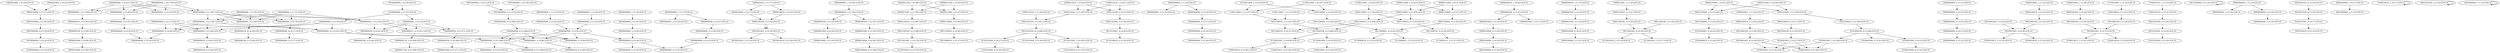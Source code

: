 digraph G {
    "0010000000_5-14:20-LEN:10" -> "0100000000_6-15:19-LEN:10";
    "0000000000_2-12:30-LEN:10" -> "0000000000_3-13:30-LEN:10";
    "0000000000_4-14:39-LEN:10" -> "0000000000_5-15:50-LEN:10";
    "0000000000_2-12:48-LEN:10" -> "0000000000_3-13:47-LEN:10";
    "0000000000_2-12:27-LEN:10" -> "0000000000_3-13:26-LEN:10";
    "0000100100_3-13:18-LEN:10" -> "0001001001_4-14:19-LEN:10";
    "0000000001_1-10:361-LEN:10" -> "0000000010_2-11:363-LEN:10";
    "0011001001_5-14:374-LEN:10" -> "0110010010_6-15:378-LEN:10";
    "0000000001_5-14:86-LEN:10" -> "0000000010_6-15:89-LEN:10";
    "0000000000_4-14:23-LEN:10" -> "0000000000_5-15:35-LEN:10";
    "0010000000_1-10:39-LEN:10" -> "0100000000_2-11:53-LEN:10";
    "0011010100_4-13:406-LEN:10" -> "0110101000_5-15:26-LEN:10";
    "0011010100_4-13:406-LEN:10" -> "0110101001_5-14:363-LEN:10";
    "0011010100_4-13:406-LEN:10" -> "0110101000_5-14:27-LEN:10";
    "0000000000_3-13:17-LEN:10" -> "0000000000_4-14:16-LEN:10";
    "0110011000_1-10:16-LEN:10" -> "1100110001_2-11:227-LEN:10";
    "0110011000_1-10:16-LEN:10" -> "1100110000_2-12:19-LEN:10";
    "1000110101_2-11:397-LEN:10" -> "0001101010_3-12:421-LEN:10";
    "0000010000_4-13:29-LEN:10" -> "0000100000_5-14:29-LEN:10";
    "0000000100_2-12:19-LEN:10" -> "0000001000_3-13:18-LEN:10";
    "1000011000_1-10:410-LEN:10" -> "0000110000_2-12:27-LEN:10";
    "1000011000_1-10:410-LEN:10" -> "0000110001_2-11:424-LEN:10";
    "0000011000_1-10:31-LEN:10" -> "0000110000_2-12:27-LEN:10";
    "0000011000_1-10:31-LEN:10" -> "0000110001_2-11:424-LEN:10";
    "1000011001_1-11:20-LEN:10" -> "0000110010_2-12:21-LEN:10";
    "0000110010_3-12:387-LEN:10" -> "0001100100_4-13:388-LEN:10";
    "0000000100_4-13:96-LEN:10" -> "0000001000_5-14:84-LEN:10";
    "0000110000_3-13:40-LEN:10" -> "0001100001_4-14:36-LEN:10";
    "0010001001_5-14:27-LEN:10" -> "0100010010_6-15:345-LEN:10";
    "0010001001_5-14:27-LEN:10" -> "0100010011_6-15:16-LEN:10";
    "0001101010_3-12:421-LEN:10" -> "0011010100_4-13:406-LEN:10";
    "0000100010_2-12:30-LEN:10" -> "0001000100_3-13:29-LEN:10";
    "0000000000_3-13:78-LEN:10" -> "0000000000_4-14:71-LEN:10";
    "0000000000_3-13:25-LEN:10" -> "0000000000_4-14:27-LEN:10";
    "0001010000_2-12:25-LEN:10" -> "0010100000_3-13:26-LEN:10";
    "0001000100_4-13:29-LEN:10" -> "0010001001_5-14:27-LEN:10";
    "0000010010_2-12:17-LEN:10" -> "0000100100_3-13:18-LEN:10";
    "1000000001_3-12:18-LEN:10" -> "0000000010_4-13:271-LEN:10";
    "1000000001_3-12:18-LEN:10" -> "0000000010_4-14:41-LEN:10";
    "1000000001_3-12:18-LEN:10" -> "0000000011_4-13:411-LEN:10";
    "0000100010_2-12:23-LEN:10" -> "0001000100_3-13:23-LEN:10";
    "0000000000_2-12:32-LEN:10" -> "0000000000_3-13:28-LEN:10";
    "1000010001_1-11:40-LEN:10" -> "0000100010_2-12:44-LEN:10";
    "0000000000_1-11:33-LEN:10" -> "0000000000_2-12:30-LEN:10";
    "0000001000_5-14:84-LEN:10" -> "0000010000_6-15:89-LEN:10";
    "0000000010_3-12:103-LEN:10" -> "0000000100_4-13:96-LEN:10";
    "0000000100_3-13:16-LEN:10" -> "0000001000_4-14:18-LEN:10";
    "0000000000_3-13:47-LEN:10" -> "0000000000_4-14:39-LEN:10";
    "1001100000_3-13:20-LEN:10" -> "0011000001_4-14:45-LEN:10";
    "0000000010_4-13:271-LEN:10" -> "0000000100_5-14:268-LEN:10";
    "0100011010_1-10:30-LEN:10" -> "1000110101_2-11:397-LEN:10";
    "0100011010_1-10:30-LEN:10" -> "1000110100_2-12:52-LEN:10";
    "0000000100_2-11:47-LEN:10" -> "0000001000_3-12:30-LEN:10";
    "0000000100_2-11:47-LEN:10" -> "0000001001_3-12:17-LEN:10";
    "1100110001_1-11:23-LEN:10" -> "1001100010_3-12:241-LEN:10";
    "0000000000_4-14:44-LEN:10" -> "0000000000_5-15:50-LEN:10";
    "0010101001_4-14:20-LEN:10" -> "0101010010_5-15:18-LEN:10";
    "0000000000_1-11:27-LEN:10" -> "0000000000_2-12:23-LEN:10";
    "0000000000_1-11:55-LEN:10" -> "0000000000_3-13:78-LEN:10";
    "0000000000_1-11:55-LEN:10" -> "0000000000_3-12:1287-LEN:10";
    "0000000000_1-11:55-LEN:10" -> "0000000001_3-13:29-LEN:10";
    "0000000000_1-11:55-LEN:10" -> "0000000001_3-12:702-LEN:10";
    "0000110000_2-12:27-LEN:10" -> "0001100000_3-13:29-LEN:10";
    "0011000100_4-13:669-LEN:10" -> "0110001000_5-14:35-LEN:10";
    "0011000100_4-13:669-LEN:10" -> "0110001001_5-14:634-LEN:10";
    "0001100100_3-13:26-LEN:10" -> "0011001001_4-14:29-LEN:10";
    "1100011010_1-10:411-LEN:10" -> "1000110101_2-11:397-LEN:10";
    "1100011010_1-10:411-LEN:10" -> "1000110100_2-12:52-LEN:10";
    "1010001001_5-14:308-LEN:10" -> "0100010010_6-15:345-LEN:10";
    "1010001001_5-14:308-LEN:10" -> "0100010011_6-15:16-LEN:10";
    "0001010100_3-13:20-LEN:10" -> "0010101001_4-14:20-LEN:10";
    "1000010001_1-11:30-LEN:10" -> "0000100010_2-12:30-LEN:10";
    "0010100000_3-13:26-LEN:10" -> "0101000001_4-14:24-LEN:10";
    "0011000000_4-13:16-LEN:10" -> "0011000000_4-13:16-LEN:10";
    "0100000000_2-11:53-LEN:10" -> "1000000001_3-12:18-LEN:10";
    "0100000000_2-11:53-LEN:10" -> "1000000000_3-12:35-LEN:10";
    "0000000000_3-12:1287-LEN:10" -> "0000000000_4-14:44-LEN:10";
    "0000000000_3-12:1287-LEN:10" -> "0000000001_4-13:64-LEN:10";
    "0000000000_3-12:1287-LEN:10" -> "0000000000_4-13:1225-LEN:10";
    "0100000000_3-12:206-LEN:10" -> "1000000000_4-13:208-LEN:10";
    "0000000010_1-10:40-LEN:10" -> "0000000100_2-11:47-LEN:10";
    "0011010001_4-14:49-LEN:10" -> "0110100010_5-15:50-LEN:10";
    "0110001000_5-14:35-LEN:10" -> "1100010001_6-15:20-LEN:10";
    "0001100010_3-13:19-LEN:10" -> "0011000101_4-14:30-LEN:10";
    "0000000000_1-11:34-LEN:10" -> "0000000000_2-12:32-LEN:10";
    "0010100010_3-12:360-LEN:10" -> "0101000100_4-13:348-LEN:10";
    "0001000000_4-13:19-LEN:10" -> "0010000000_5-14:20-LEN:10";
    "0000010010_2-12:19-LEN:10" -> "0000100100_3-13:18-LEN:10";
    "0001000100_3-13:29-LEN:10" -> "0010001001_4-14:30-LEN:10";
    "1000001000_1-10:20-LEN:10" -> "0000010000_2-11:27-LEN:10";
    "1100011000_1-10:20-LEN:10" -> "1000110001_2-11:20-LEN:10";
    "0000000000_1-11:35-LEN:10" -> "0000000001_2-12:16-LEN:10";
    "0000000000_1-11:35-LEN:10" -> "0000000000_2-12:24-LEN:10";
    "0000000000_1-11:30-LEN:10" -> "0000000001_2-12:21-LEN:10";
    "0000000000_1-11:30-LEN:10" -> "0000000000_2-12:18-LEN:10";
    "0000001000_1-10:22-LEN:10" -> "0000010000_2-11:27-LEN:10";
    "0011001001_4-14:29-LEN:10" -> "0110010010_5-15:19-LEN:10";
    "0000000001_2-11:109-LEN:10" -> "0000000010_3-12:103-LEN:10";
    "1000001001_1-11:17-LEN:10" -> "0000010010_2-12:17-LEN:10";
    "0001100100_3-13:20-LEN:10" -> "0011001001_4-14:29-LEN:10";
    "0000000001_3-13:29-LEN:10" -> "0000000010_4-14:29-LEN:10";
    "0000000000_2-12:28-LEN:10" -> "0000000000_3-13:30-LEN:10";
    "1001000100_3-13:16-LEN:10" -> "0010001001_4-14:36-LEN:10";
    "0000110001_2-11:424-LEN:10" -> "0001100010_3-13:19-LEN:10";
    "0000110001_2-11:424-LEN:10" -> "0001100010_3-12:439-LEN:10";
    "0000000010_4-14:29-LEN:10" -> "0000000100_5-15:28-LEN:10";
    "0010000000_2-11:216-LEN:10" -> "0100000000_3-12:206-LEN:10";
    "1000000000_3-12:35-LEN:10" -> "0000000000_4-14:44-LEN:10";
    "1000000000_3-12:35-LEN:10" -> "0000000001_4-13:64-LEN:10";
    "1000000000_3-12:35-LEN:10" -> "0000000000_4-13:1225-LEN:10";
    "0000000010_4-14:41-LEN:10" -> "0000000100_5-15:40-LEN:10";
    "1000110100_2-12:52-LEN:10" -> "0001101000_3-13:56-LEN:10";
    "0000000000_4-14:27-LEN:10" -> "0000000000_5-15:32-LEN:10";
    "0110101001_5-14:363-LEN:10" -> "1101010010_6-15:355-LEN:10";
    "0000001000_4-13:355-LEN:10" -> "0000010000_5-14:361-LEN:10";
    "1000110101_1-11:29-LEN:10" -> "0001101010_3-12:421-LEN:10";
    "0000000000_2-12:17-LEN:10" -> "0000000000_4-14:44-LEN:10";
    "0000000000_2-12:17-LEN:10" -> "0000000001_4-13:64-LEN:10";
    "0000000000_2-12:17-LEN:10" -> "0000000000_4-13:1225-LEN:10";
    "0000000011_4-13:411-LEN:10" -> "0000000110_5-14:399-LEN:10";
    "0000010000_2-11:27-LEN:10" -> "0000100000_3-12:20-LEN:10";
    "0000100000_5-14:29-LEN:10" -> "0001000000_6-15:30-LEN:10";
    "0001100100_4-13:388-LEN:10" -> "0011001001_5-14:374-LEN:10";
    "0000010000_4-14:21-LEN:10" -> "0000100000_5-15:21-LEN:10";
    "0000000001_4-13:64-LEN:10" -> "0000000010_5-14:63-LEN:10";
    "0000100010_3-12:17-LEN:10" -> "0001000100_4-13:29-LEN:10";
    "1000001001_1-11:17-LEN:10" -> "0000010010_2-12:19-LEN:10";
    "0000000000_3-13:26-LEN:10" -> "0000000000_4-14:23-LEN:10";
    "0000000000_2-12:24-LEN:10" -> "0000000000_3-13:20-LEN:10";
    "1010001000_5-14:23-LEN:10" -> "0100010000_6-15:25-LEN:10";
    "0010001001_4-14:36-LEN:10" -> "0100010011_5-15:19-LEN:10";
    "0010001001_4-14:36-LEN:10" -> "0100010010_5-15:16-LEN:10";
    "0100101001_5-14:17-LEN:10" -> "1001010010_6-15:16-LEN:10";
    "1000000000_1-10:431-LEN:10" -> "0000000000_2-12:48-LEN:10";
    "1000000000_1-10:431-LEN:10" -> "0000000001_2-12:19-LEN:10";
    "1000000000_1-10:431-LEN:10" -> "0000000001_2-11:109-LEN:10";
    "1000000000_1-10:431-LEN:10" -> "0000000000_2-11:2017-LEN:10";
    "0001101000_3-13:56-LEN:10" -> "0011010001_4-14:49-LEN:10";
    "0000000000_3-13:30-LEN:10" -> "0000000001_5-14:86-LEN:10";
    "0000000000_3-13:30-LEN:10" -> "0000000000_5-15:69-LEN:10";
    "0000000000_3-13:30-LEN:10" -> "0000000000_5-14:1306-LEN:10";
    "1000101000_1-10:350-LEN:10" -> "0001010000_2-12:25-LEN:10";
    "1000101000_1-10:350-LEN:10" -> "0001010001_2-11:356-LEN:10";
    "0000000001_3-12:702-LEN:10" -> "0000000010_4-13:271-LEN:10";
    "0000000001_3-12:702-LEN:10" -> "0000000010_4-14:41-LEN:10";
    "0000000001_3-12:702-LEN:10" -> "0000000011_4-13:411-LEN:10";
    "0110001001_5-14:634-LEN:10" -> "1100010011_6-15:383-LEN:10";
    "0110001001_5-14:634-LEN:10" -> "1100010010_6-15:261-LEN:10";
    "0001000000_1-10:21-LEN:10" -> "0010000000_2-11:216-LEN:10";
    "0010001001_4-14:30-LEN:10" -> "0100010010_6-15:345-LEN:10";
    "0010001001_4-14:30-LEN:10" -> "0100010011_6-15:16-LEN:10";
    "0001000100_3-13:45-LEN:10" -> "0010001001_4-14:72-LEN:10";
    "0010001001_4-14:72-LEN:10" -> "0100010011_5-15:41-LEN:10";
    "0010001001_4-14:72-LEN:10" -> "0100010010_5-15:29-LEN:10";
    "1110010001_1-11:22-LEN:10" -> "1100100010_2-12:22-LEN:10";
    "0000000110_5-14:399-LEN:10" -> "0000001100_6-15:398-LEN:10";
    "0011000001_4-14:45-LEN:10" -> "0110000011_5-15:23-LEN:10";
    "0011000001_4-14:45-LEN:10" -> "0110000010_5-15:23-LEN:10";
    "0001100001_4-14:36-LEN:10" -> "0011000010_5-15:37-LEN:10";
    "1000000000_1-11:21-LEN:10" -> "0000000000_3-13:78-LEN:10";
    "1000000000_1-11:21-LEN:10" -> "0000000000_3-12:1287-LEN:10";
    "1000000000_1-11:21-LEN:10" -> "0000000001_3-13:29-LEN:10";
    "1000000000_1-11:21-LEN:10" -> "0000000001_3-12:702-LEN:10";
    "1100110001_2-11:227-LEN:10" -> "1001100010_3-12:241-LEN:10";
    "0000100000_1-10:17-LEN:10" -> "0001000000_2-11:19-LEN:10";
    "0000000000_2-11:2017-LEN:10" -> "0000000000_3-13:78-LEN:10";
    "0000000000_2-11:2017-LEN:10" -> "0000000000_3-12:1287-LEN:10";
    "0000000000_2-11:2017-LEN:10" -> "0000000001_3-13:29-LEN:10";
    "0000000000_2-11:2017-LEN:10" -> "0000000001_3-12:702-LEN:10";
    "0000001000_3-12:30-LEN:10" -> "0000010000_4-13:29-LEN:10";
    "0000000100_5-14:268-LEN:10" -> "0000001000_6-15:271-LEN:10";
    "0000101000_1-10:21-LEN:10" -> "0001010000_2-12:25-LEN:10";
    "0000101000_1-10:21-LEN:10" -> "0001010001_2-11:356-LEN:10";
    "0000000100_3-12:351-LEN:10" -> "0000001000_4-13:355-LEN:10";
    "1100010101_1-11:19-LEN:10" -> "1000101010_2-12:21-LEN:10";
    "1000001100_1-10:389-LEN:10" -> "0000011001_2-11:395-LEN:10";
    "1000001100_1-10:389-LEN:10" -> "0000011000_2-12:37-LEN:10";
    "0000011001_2-11:395-LEN:10" -> "0000110010_3-12:387-LEN:10";
    "0000000000_4-14:26-LEN:10" -> "0000000000_5-15:35-LEN:10";
    "0000100010_2-12:44-LEN:10" -> "0001000100_3-13:45-LEN:10";
    "0110101000_5-14:27-LEN:10" -> "1101010000_6-15:30-LEN:10";
    "0000000000_4-14:16-LEN:10" -> "0000000000_5-15:20-LEN:10";
    "0000000000_1-10:1704-LEN:10" -> "0000000000_2-12:48-LEN:10";
    "0000000000_1-10:1704-LEN:10" -> "0000000001_2-12:19-LEN:10";
    "0000000000_1-10:1704-LEN:10" -> "0000000001_2-11:109-LEN:10";
    "0000000000_1-10:1704-LEN:10" -> "0000000000_2-11:2017-LEN:10";
    "0000000010_1-11:19-LEN:10" -> "0000000100_2-12:19-LEN:10";
    "0101000001_4-14:24-LEN:10" -> "1010000010_5-15:24-LEN:10";
    "0000000000_4-14:26-LEN:10" -> "0000000000_5-15:29-LEN:10";
    "0000000000_5-14:1306-LEN:10" -> "0000000001_6-15:22-LEN:10";
    "0000000000_5-14:1306-LEN:10" -> "0000000000_6-15:1296-LEN:10";
    "0000001000_3-13:18-LEN:10" -> "0000010000_4-14:21-LEN:10";
    "0000001000_4-14:18-LEN:10" -> "0000010000_5-15:19-LEN:10";
    "0000000010_2-11:363-LEN:10" -> "0000000100_3-13:16-LEN:10";
    "0000000010_2-11:363-LEN:10" -> "0000000100_3-12:351-LEN:10";
    "0001100010_3-12:439-LEN:10" -> "0011000101_4-14:21-LEN:10";
    "0001100010_3-12:439-LEN:10" -> "0011000100_4-13:669-LEN:10";
    "0000000000_2-12:23-LEN:10" -> "0000000000_3-13:25-LEN:10";
    "0001000100_3-13:23-LEN:10" -> "0010001001_4-14:36-LEN:10";
    "0000001100_1-10:24-LEN:10" -> "0000011001_2-11:395-LEN:10";
    "0000001100_1-10:24-LEN:10" -> "0000011000_2-12:37-LEN:10";
    "0000000000_4-13:1225-LEN:10" -> "0000000001_5-14:86-LEN:10";
    "0000000000_4-13:1225-LEN:10" -> "0000000000_5-15:69-LEN:10";
    "0000000000_4-13:1225-LEN:10" -> "0000000000_5-14:1306-LEN:10";
    "0000000000_1-11:29-LEN:10" -> "0000000000_2-12:28-LEN:10";
    "0001001001_4-14:19-LEN:10" -> "0010010010_5-15:18-LEN:10";
    "1110011000_1-10:227-LEN:10" -> "1100110001_2-11:227-LEN:10";
    "1110011000_1-10:227-LEN:10" -> "1100110000_2-12:19-LEN:10";
    "0011000101_4-14:30-LEN:10" -> "0110001011_5-15:17-LEN:10";
    "1000110001_2-11:20-LEN:10" -> "0001100010_3-13:19-LEN:10";
    "1000110001_2-11:20-LEN:10" -> "0001100010_3-12:439-LEN:10";
    "0010010100_4-13:18-LEN:10" -> "0100101001_5-14:17-LEN:10";
    "0000110010_2-12:21-LEN:10" -> "0001100100_3-13:20-LEN:10";
    "0001001001_4-14:19-LEN:10" -> "0010010010_5-15:20-LEN:10";
    "0000000000_3-13:30-LEN:10" -> "0000000000_4-14:26-LEN:10";
    "1001100010_3-12:241-LEN:10" -> "0011000101_4-14:21-LEN:10";
    "1001100010_3-12:241-LEN:10" -> "0011000100_4-13:669-LEN:10";
    "0000000000_1-11:37-LEN:10" -> "0000000000_2-12:27-LEN:10";
    "0000000000_1-11:37-LEN:10" -> "0000000001_2-12:18-LEN:10";
    "1001000100_3-13:26-LEN:10" -> "0010001001_4-14:72-LEN:10";
    "0000011000_2-12:37-LEN:10" -> "0000110000_3-13:40-LEN:10";
    "0000100000_3-12:20-LEN:10" -> "0001000000_4-13:19-LEN:10";
    "1100100010_2-12:22-LEN:10" -> "1001000100_3-13:26-LEN:10";
    "0001010001_2-11:356-LEN:10" -> "0010100010_3-12:360-LEN:10";
    "1100010010_1-10:17-LEN:10" -> "1100010010_1-10:17-LEN:10";
    "0001100000_3-13:29-LEN:10" -> "0011000001_4-14:45-LEN:10";
    "0000000000_4-14:71-LEN:10" -> "0000000000_5-15:77-LEN:10";
    "0011001001_4-14:29-LEN:10" -> "0110010011_5-15:17-LEN:10";
    "1001000000_1-10:192-LEN:10" -> "0010000000_2-11:216-LEN:10";
    "1000010001_1-11:22-LEN:10" -> "0000100010_2-12:23-LEN:10";
    "0000000000_2-12:18-LEN:10" -> "0000000000_3-13:17-LEN:10";
    "0001010100_3-13:16-LEN:10" -> "0001010100_3-13:16-LEN:10";
    "0000100100_3-13:18-LEN:10" -> "0001001001_4-14:19-LEN:10";
    "0000000010_5-14:63-LEN:10" -> "0000000100_6-15:64-LEN:10";
    "0001001010_3-12:16-LEN:10" -> "0010010100_4-13:18-LEN:10";
    "0000000000_3-13:28-LEN:10" -> "0000000000_4-14:26-LEN:10";
    "1000000000_4-13:208-LEN:10" -> "0000000001_5-14:86-LEN:10";
    "1000000000_4-13:208-LEN:10" -> "0000000000_5-15:69-LEN:10";
    "1000000000_4-13:208-LEN:10" -> "0000000000_5-14:1306-LEN:10";
    "1000101010_2-12:21-LEN:10" -> "0001010100_3-13:20-LEN:10";
    "1001000000_1-11:16-LEN:10" -> "1001000000_1-11:16-LEN:10";
    "0000010000_5-14:361-LEN:10" -> "0000100000_6-15:369-LEN:10";
    "1100110000_2-12:19-LEN:10" -> "1001100000_3-13:20-LEN:10";
    "0101000100_4-13:348-LEN:10" -> "1010001001_5-14:308-LEN:10";
    "0101000100_4-13:348-LEN:10" -> "1010001000_5-14:23-LEN:10";
    "0101000100_4-13:348-LEN:10" -> "1010001000_5-15:22-LEN:10";
}
